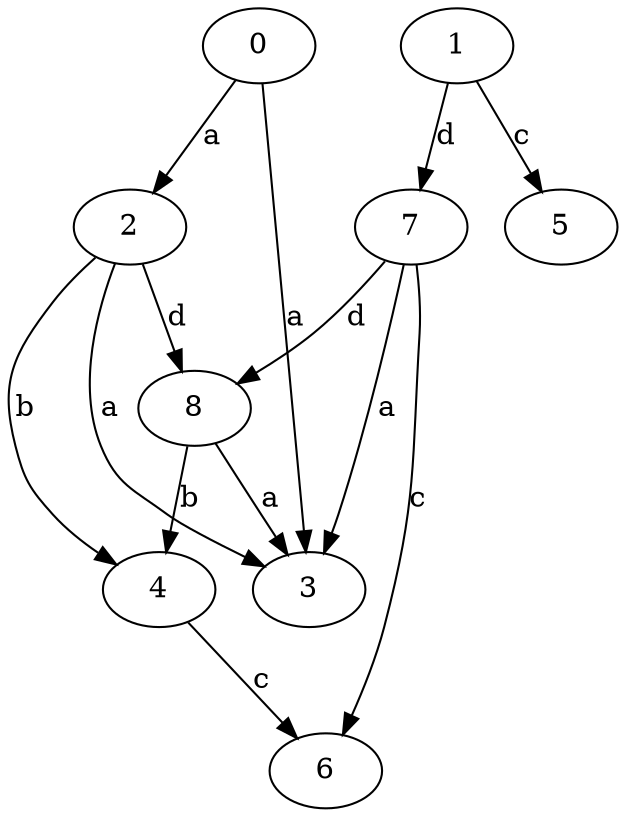 strict digraph  {
2;
3;
4;
5;
0;
6;
7;
1;
8;
2 -> 3  [label=a];
2 -> 4  [label=b];
2 -> 8  [label=d];
4 -> 6  [label=c];
0 -> 2  [label=a];
0 -> 3  [label=a];
7 -> 3  [label=a];
7 -> 6  [label=c];
7 -> 8  [label=d];
1 -> 5  [label=c];
1 -> 7  [label=d];
8 -> 3  [label=a];
8 -> 4  [label=b];
}
